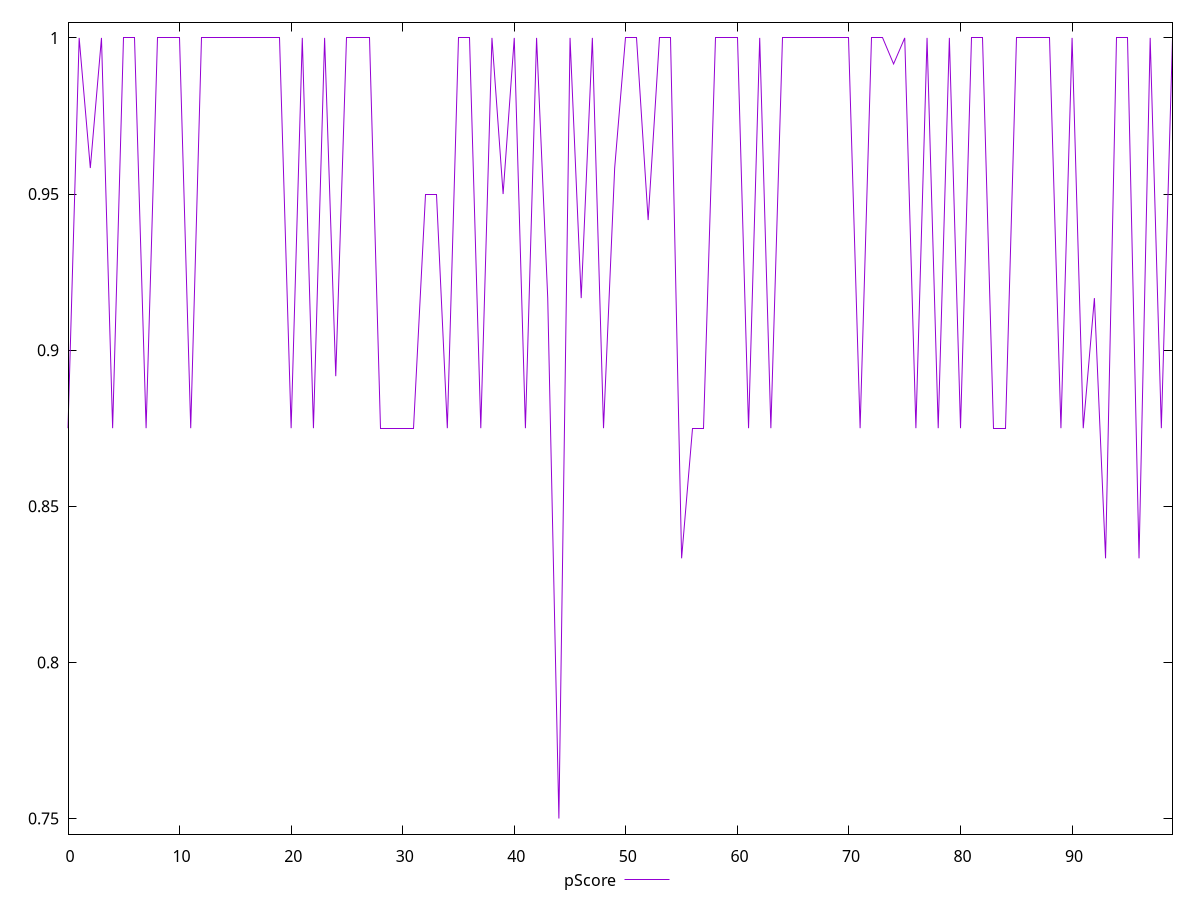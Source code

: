reset

$pScore <<EOF
0 0.875
1 1
2 0.9583333333333334
3 1
4 0.875
5 1
6 1
7 0.875
8 1
9 1
10 1
11 0.875
12 1
13 1
14 1
15 1
16 1
17 1
18 1
19 1
20 0.875
21 1
22 0.875
23 1
24 0.8916666666666666
25 1
26 1
27 1
28 0.875
29 0.875
30 0.875
31 0.875
32 0.95
33 0.95
34 0.875
35 1
36 1
37 0.875
38 1
39 0.95
40 1
41 0.875
42 1
43 0.9166666666666666
44 0.75
45 1
46 0.9166666666666666
47 1
48 0.875
49 0.9583333333333334
50 1
51 1
52 0.9416666666666667
53 1
54 1
55 0.8333333333333333
56 0.875
57 0.875
58 1
59 1
60 1
61 0.875
62 1
63 0.875
64 1
65 1
66 1
67 1
68 1
69 1
70 1
71 0.875
72 1
73 1
74 0.9916666666666667
75 1
76 0.875
77 1
78 0.875
79 1
80 0.875
81 1
82 1
83 0.875
84 0.875
85 1
86 1
87 1
88 1
89 0.875
90 1
91 0.875
92 0.9166666666666666
93 0.8333333333333333
94 1
95 1
96 0.8333333333333333
97 1
98 0.875
99 1
EOF

set key outside below
set xrange [0:99]
set yrange [0.745:1.005]
set trange [0.745:1.005]
set terminal svg size 640, 500 enhanced background rgb 'white'
set output "reprap/unminified-css/samples/pages+cached+noexternal/pScore/values.svg"

plot $pScore title "pScore" with line

reset
